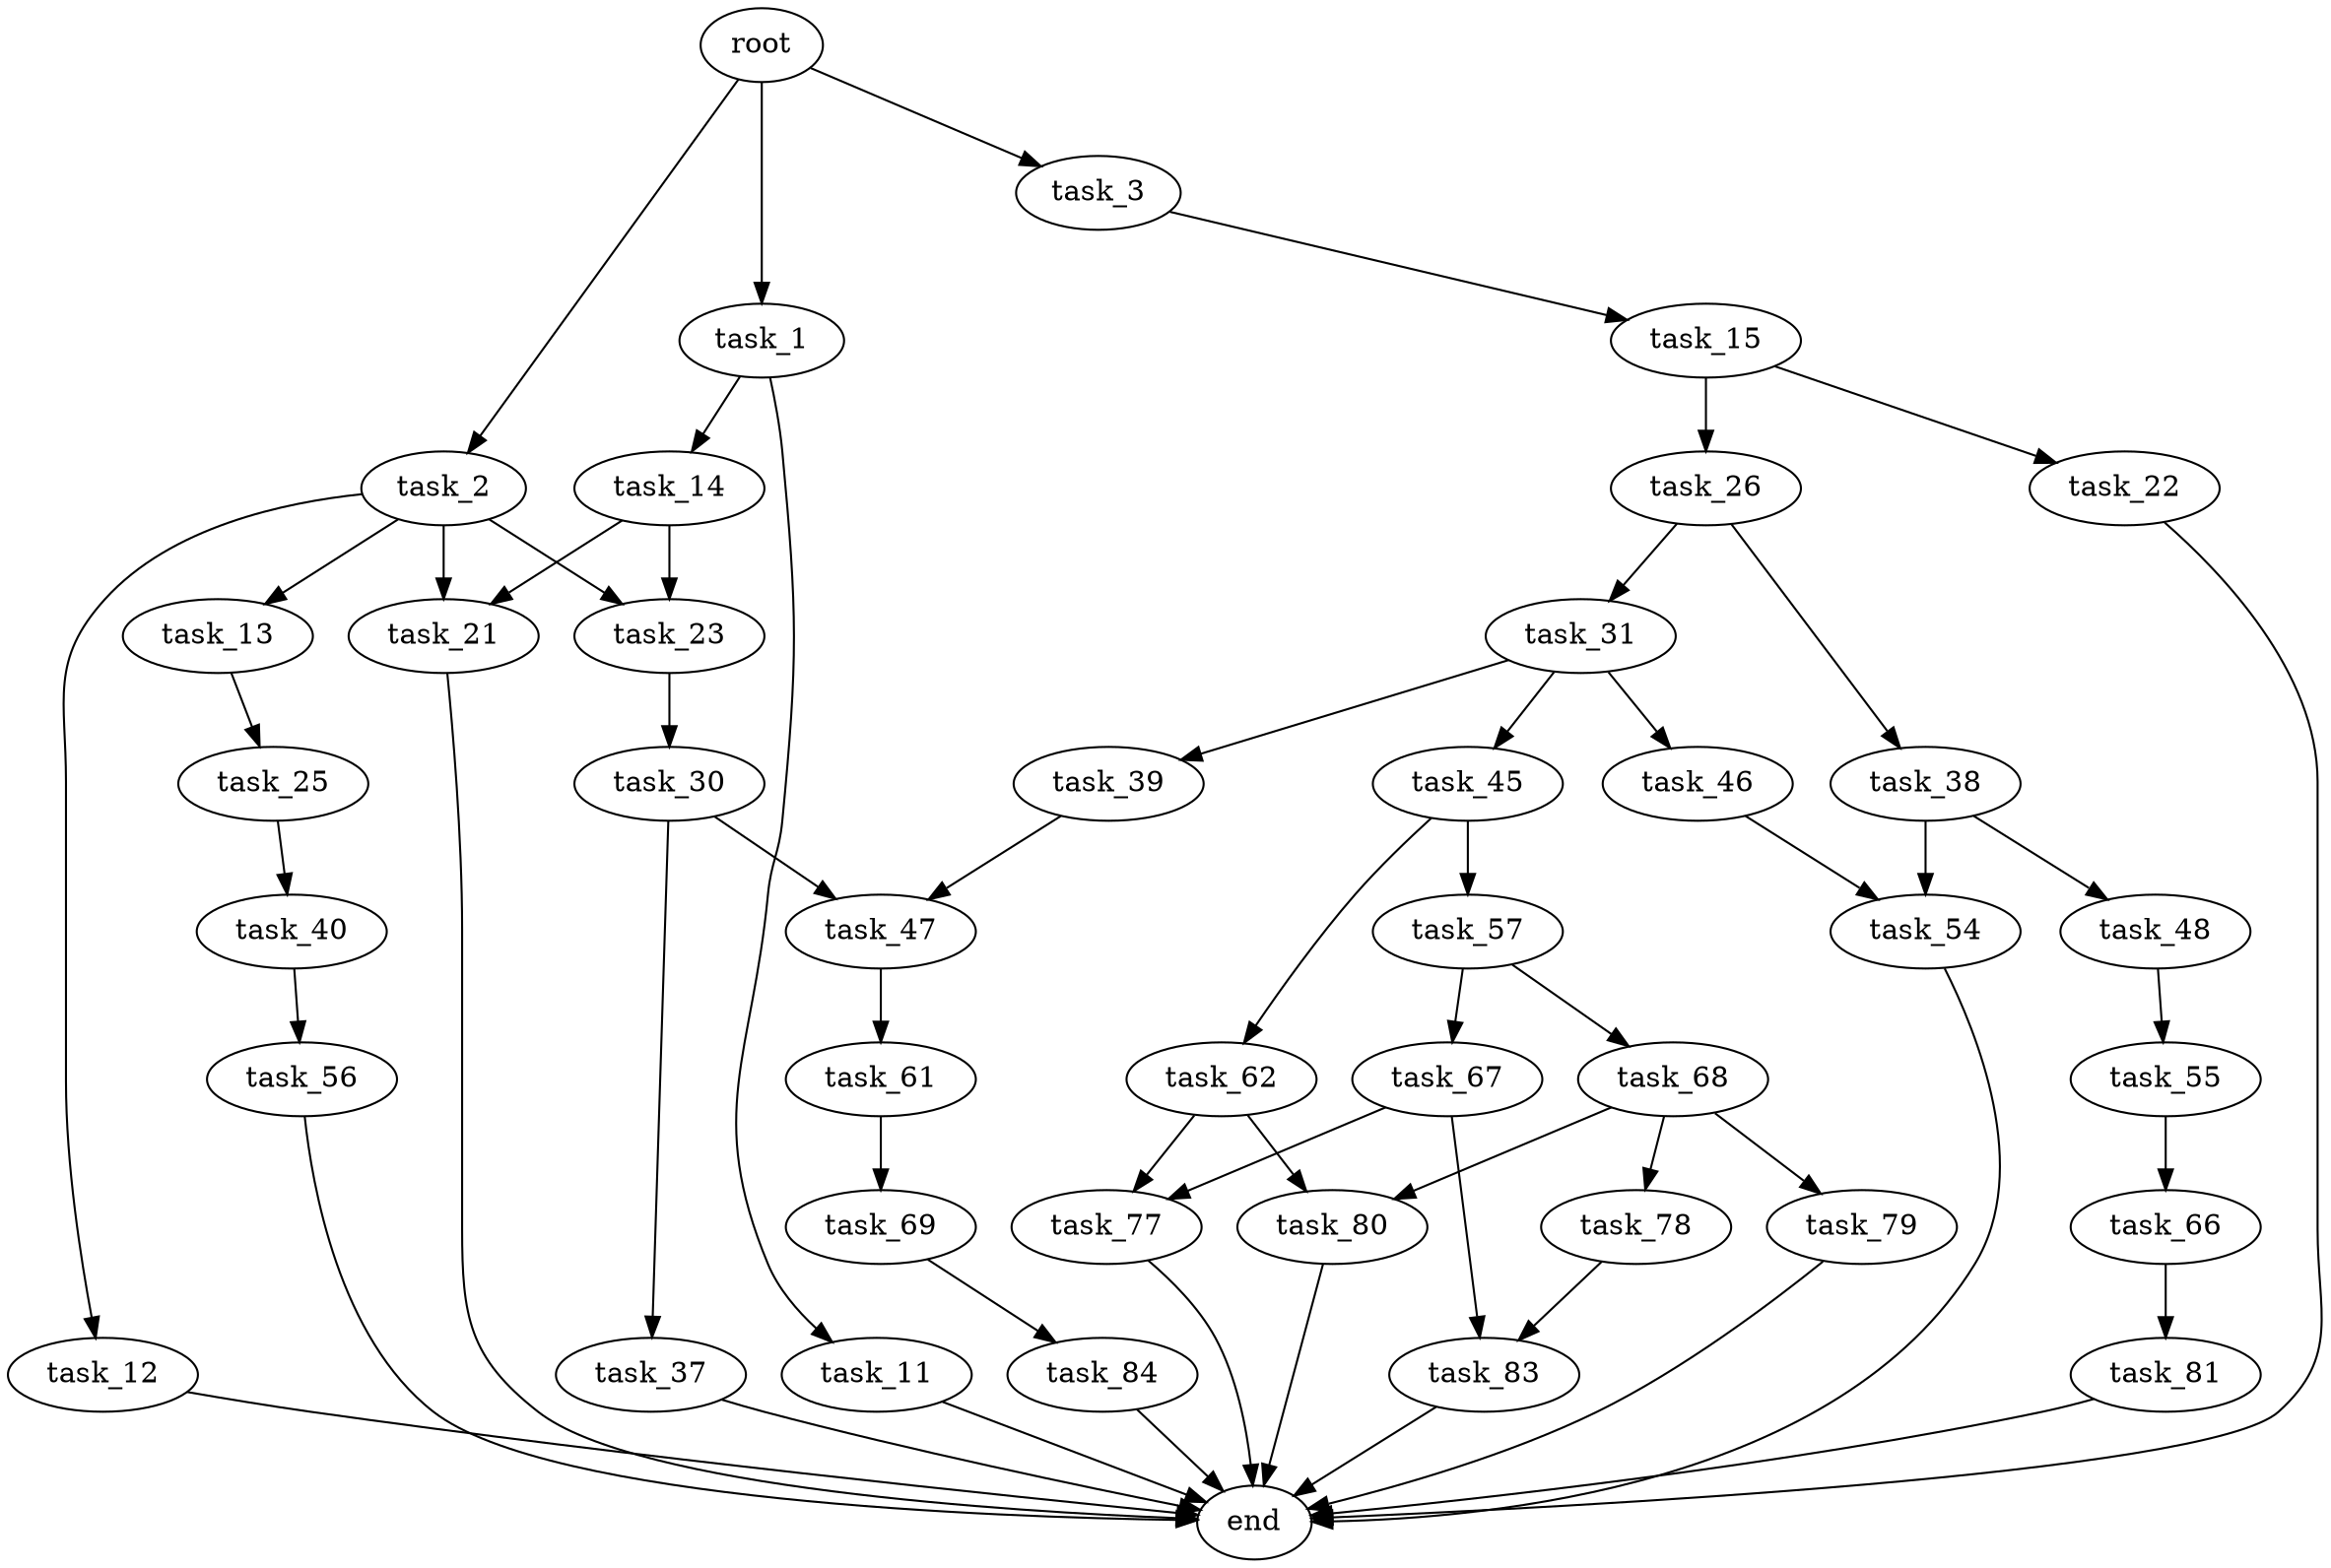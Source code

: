 digraph G {
  root [size="0.000000"];
  task_1 [size="28991029248.000000"];
  task_2 [size="19340182712.000000"];
  task_3 [size="20864830301.000000"];
  task_11 [size="1073741824000.000000"];
  task_14 [size="2045470778.000000"];
  task_12 [size="368293445632.000000"];
  task_13 [size="782757789696.000000"];
  task_21 [size="1073741824000.000000"];
  task_23 [size="6146588883.000000"];
  task_15 [size="28991029248.000000"];
  end [size="0.000000"];
  task_25 [size="36109144444.000000"];
  task_22 [size="368293445632.000000"];
  task_26 [size="17740904687.000000"];
  task_30 [size="549755813888.000000"];
  task_40 [size="782757789696.000000"];
  task_31 [size="31549902016.000000"];
  task_38 [size="368293445632.000000"];
  task_37 [size="68719476736.000000"];
  task_47 [size="4940779272.000000"];
  task_39 [size="68719476736.000000"];
  task_45 [size="368293445632.000000"];
  task_46 [size="185843300352.000000"];
  task_48 [size="1073741824000.000000"];
  task_54 [size="68719476736.000000"];
  task_56 [size="7745220312.000000"];
  task_57 [size="652776876794.000000"];
  task_62 [size="139159497490.000000"];
  task_61 [size="8589934592.000000"];
  task_55 [size="183148536145.000000"];
  task_66 [size="47295471032.000000"];
  task_67 [size="231928233984.000000"];
  task_68 [size="999962363119.000000"];
  task_69 [size="134217728000.000000"];
  task_77 [size="782757789696.000000"];
  task_80 [size="11022302523.000000"];
  task_81 [size="39558463971.000000"];
  task_83 [size="20157737606.000000"];
  task_78 [size="160063501787.000000"];
  task_79 [size="6103579114.000000"];
  task_84 [size="8589934592.000000"];

  root -> task_1 [size="1.000000"];
  root -> task_2 [size="1.000000"];
  root -> task_3 [size="1.000000"];
  task_1 -> task_11 [size="75497472.000000"];
  task_1 -> task_14 [size="75497472.000000"];
  task_2 -> task_12 [size="838860800.000000"];
  task_2 -> task_13 [size="838860800.000000"];
  task_2 -> task_21 [size="838860800.000000"];
  task_2 -> task_23 [size="838860800.000000"];
  task_3 -> task_15 [size="411041792.000000"];
  task_11 -> end [size="1.000000"];
  task_14 -> task_21 [size="33554432.000000"];
  task_14 -> task_23 [size="33554432.000000"];
  task_12 -> end [size="1.000000"];
  task_13 -> task_25 [size="679477248.000000"];
  task_21 -> end [size="1.000000"];
  task_23 -> task_30 [size="301989888.000000"];
  task_15 -> task_22 [size="75497472.000000"];
  task_15 -> task_26 [size="75497472.000000"];
  task_25 -> task_40 [size="679477248.000000"];
  task_22 -> end [size="1.000000"];
  task_26 -> task_31 [size="33554432.000000"];
  task_26 -> task_38 [size="33554432.000000"];
  task_30 -> task_37 [size="536870912.000000"];
  task_30 -> task_47 [size="536870912.000000"];
  task_40 -> task_56 [size="679477248.000000"];
  task_31 -> task_39 [size="679477248.000000"];
  task_31 -> task_45 [size="679477248.000000"];
  task_31 -> task_46 [size="679477248.000000"];
  task_38 -> task_48 [size="411041792.000000"];
  task_38 -> task_54 [size="411041792.000000"];
  task_37 -> end [size="1.000000"];
  task_47 -> task_61 [size="411041792.000000"];
  task_39 -> task_47 [size="134217728.000000"];
  task_45 -> task_57 [size="411041792.000000"];
  task_45 -> task_62 [size="411041792.000000"];
  task_46 -> task_54 [size="134217728.000000"];
  task_48 -> task_55 [size="838860800.000000"];
  task_54 -> end [size="1.000000"];
  task_56 -> end [size="1.000000"];
  task_57 -> task_67 [size="411041792.000000"];
  task_57 -> task_68 [size="411041792.000000"];
  task_62 -> task_77 [size="411041792.000000"];
  task_62 -> task_80 [size="411041792.000000"];
  task_61 -> task_69 [size="33554432.000000"];
  task_55 -> task_66 [size="301989888.000000"];
  task_66 -> task_81 [size="75497472.000000"];
  task_67 -> task_77 [size="301989888.000000"];
  task_67 -> task_83 [size="301989888.000000"];
  task_68 -> task_78 [size="679477248.000000"];
  task_68 -> task_79 [size="679477248.000000"];
  task_68 -> task_80 [size="679477248.000000"];
  task_69 -> task_84 [size="209715200.000000"];
  task_77 -> end [size="1.000000"];
  task_80 -> end [size="1.000000"];
  task_81 -> end [size="1.000000"];
  task_83 -> end [size="1.000000"];
  task_78 -> task_83 [size="301989888.000000"];
  task_79 -> end [size="1.000000"];
  task_84 -> end [size="1.000000"];
}
